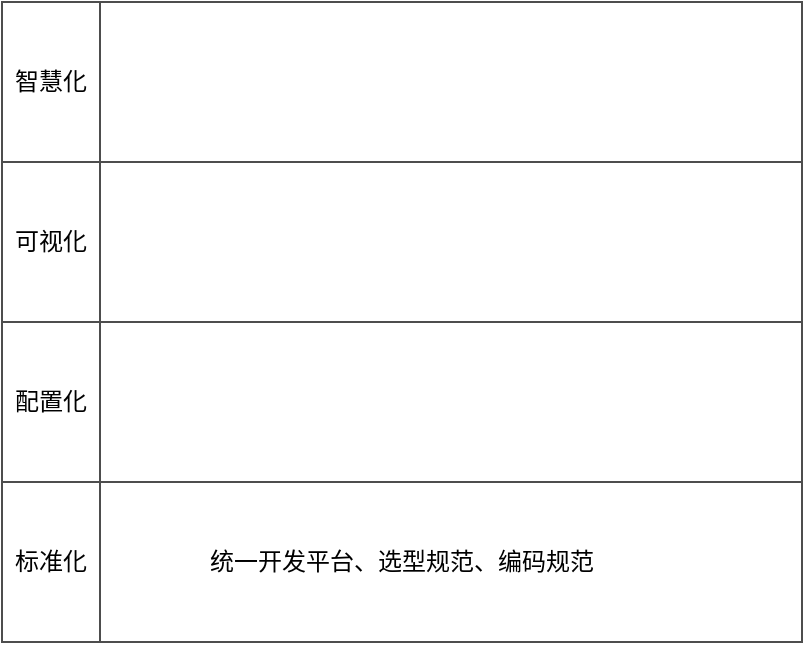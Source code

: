 <mxfile version="24.0.1" type="github">
  <diagram name="第 1 页" id="3tZ21pMMZ9bJWXgG2pwM">
    <mxGraphModel dx="1195" dy="658" grid="1" gridSize="10" guides="1" tooltips="1" connect="1" arrows="1" fold="1" page="1" pageScale="1" pageWidth="827" pageHeight="1169" math="0" shadow="0">
      <root>
        <mxCell id="0" />
        <mxCell id="1" parent="0" />
        <mxCell id="r7-GNezHvX29lqFy12Uu-1" value="" style="rounded=0;whiteSpace=wrap;html=1;strokeColor=#4D4D4D;" vertex="1" parent="1">
          <mxGeometry x="131" y="120" width="400" height="320" as="geometry" />
        </mxCell>
        <mxCell id="r7-GNezHvX29lqFy12Uu-2" value="" style="rounded=0;whiteSpace=wrap;html=1;strokeColor=#4D4D4D;" vertex="1" parent="1">
          <mxGeometry x="131" y="120" width="400" height="80" as="geometry" />
        </mxCell>
        <mxCell id="r7-GNezHvX29lqFy12Uu-3" value="" style="rounded=0;whiteSpace=wrap;html=1;strokeColor=#4D4D4D;" vertex="1" parent="1">
          <mxGeometry x="131" y="200" width="400" height="80" as="geometry" />
        </mxCell>
        <mxCell id="r7-GNezHvX29lqFy12Uu-4" value="" style="rounded=0;whiteSpace=wrap;html=1;strokeColor=#4D4D4D;" vertex="1" parent="1">
          <mxGeometry x="131" y="280" width="400" height="80" as="geometry" />
        </mxCell>
        <mxCell id="r7-GNezHvX29lqFy12Uu-5" value="统一开发平台、选型规范、编码规范" style="rounded=0;whiteSpace=wrap;html=1;strokeColor=#4D4D4D;" vertex="1" parent="1">
          <mxGeometry x="131" y="360" width="400" height="80" as="geometry" />
        </mxCell>
        <mxCell id="r7-GNezHvX29lqFy12Uu-6" value="标准化" style="rounded=0;whiteSpace=wrap;html=1;strokeColor=#4D4D4D;" vertex="1" parent="1">
          <mxGeometry x="131" y="360" width="49" height="80" as="geometry" />
        </mxCell>
        <mxCell id="r7-GNezHvX29lqFy12Uu-7" value="配置化" style="rounded=0;whiteSpace=wrap;html=1;strokeColor=#4D4D4D;" vertex="1" parent="1">
          <mxGeometry x="131" y="280" width="49" height="80" as="geometry" />
        </mxCell>
        <mxCell id="r7-GNezHvX29lqFy12Uu-8" value="可视化" style="rounded=0;whiteSpace=wrap;html=1;strokeColor=#4D4D4D;" vertex="1" parent="1">
          <mxGeometry x="131" y="200" width="49" height="80" as="geometry" />
        </mxCell>
        <mxCell id="r7-GNezHvX29lqFy12Uu-9" value="智慧化" style="rounded=0;whiteSpace=wrap;html=1;strokeColor=#4D4D4D;" vertex="1" parent="1">
          <mxGeometry x="131" y="120" width="49" height="80" as="geometry" />
        </mxCell>
      </root>
    </mxGraphModel>
  </diagram>
</mxfile>
